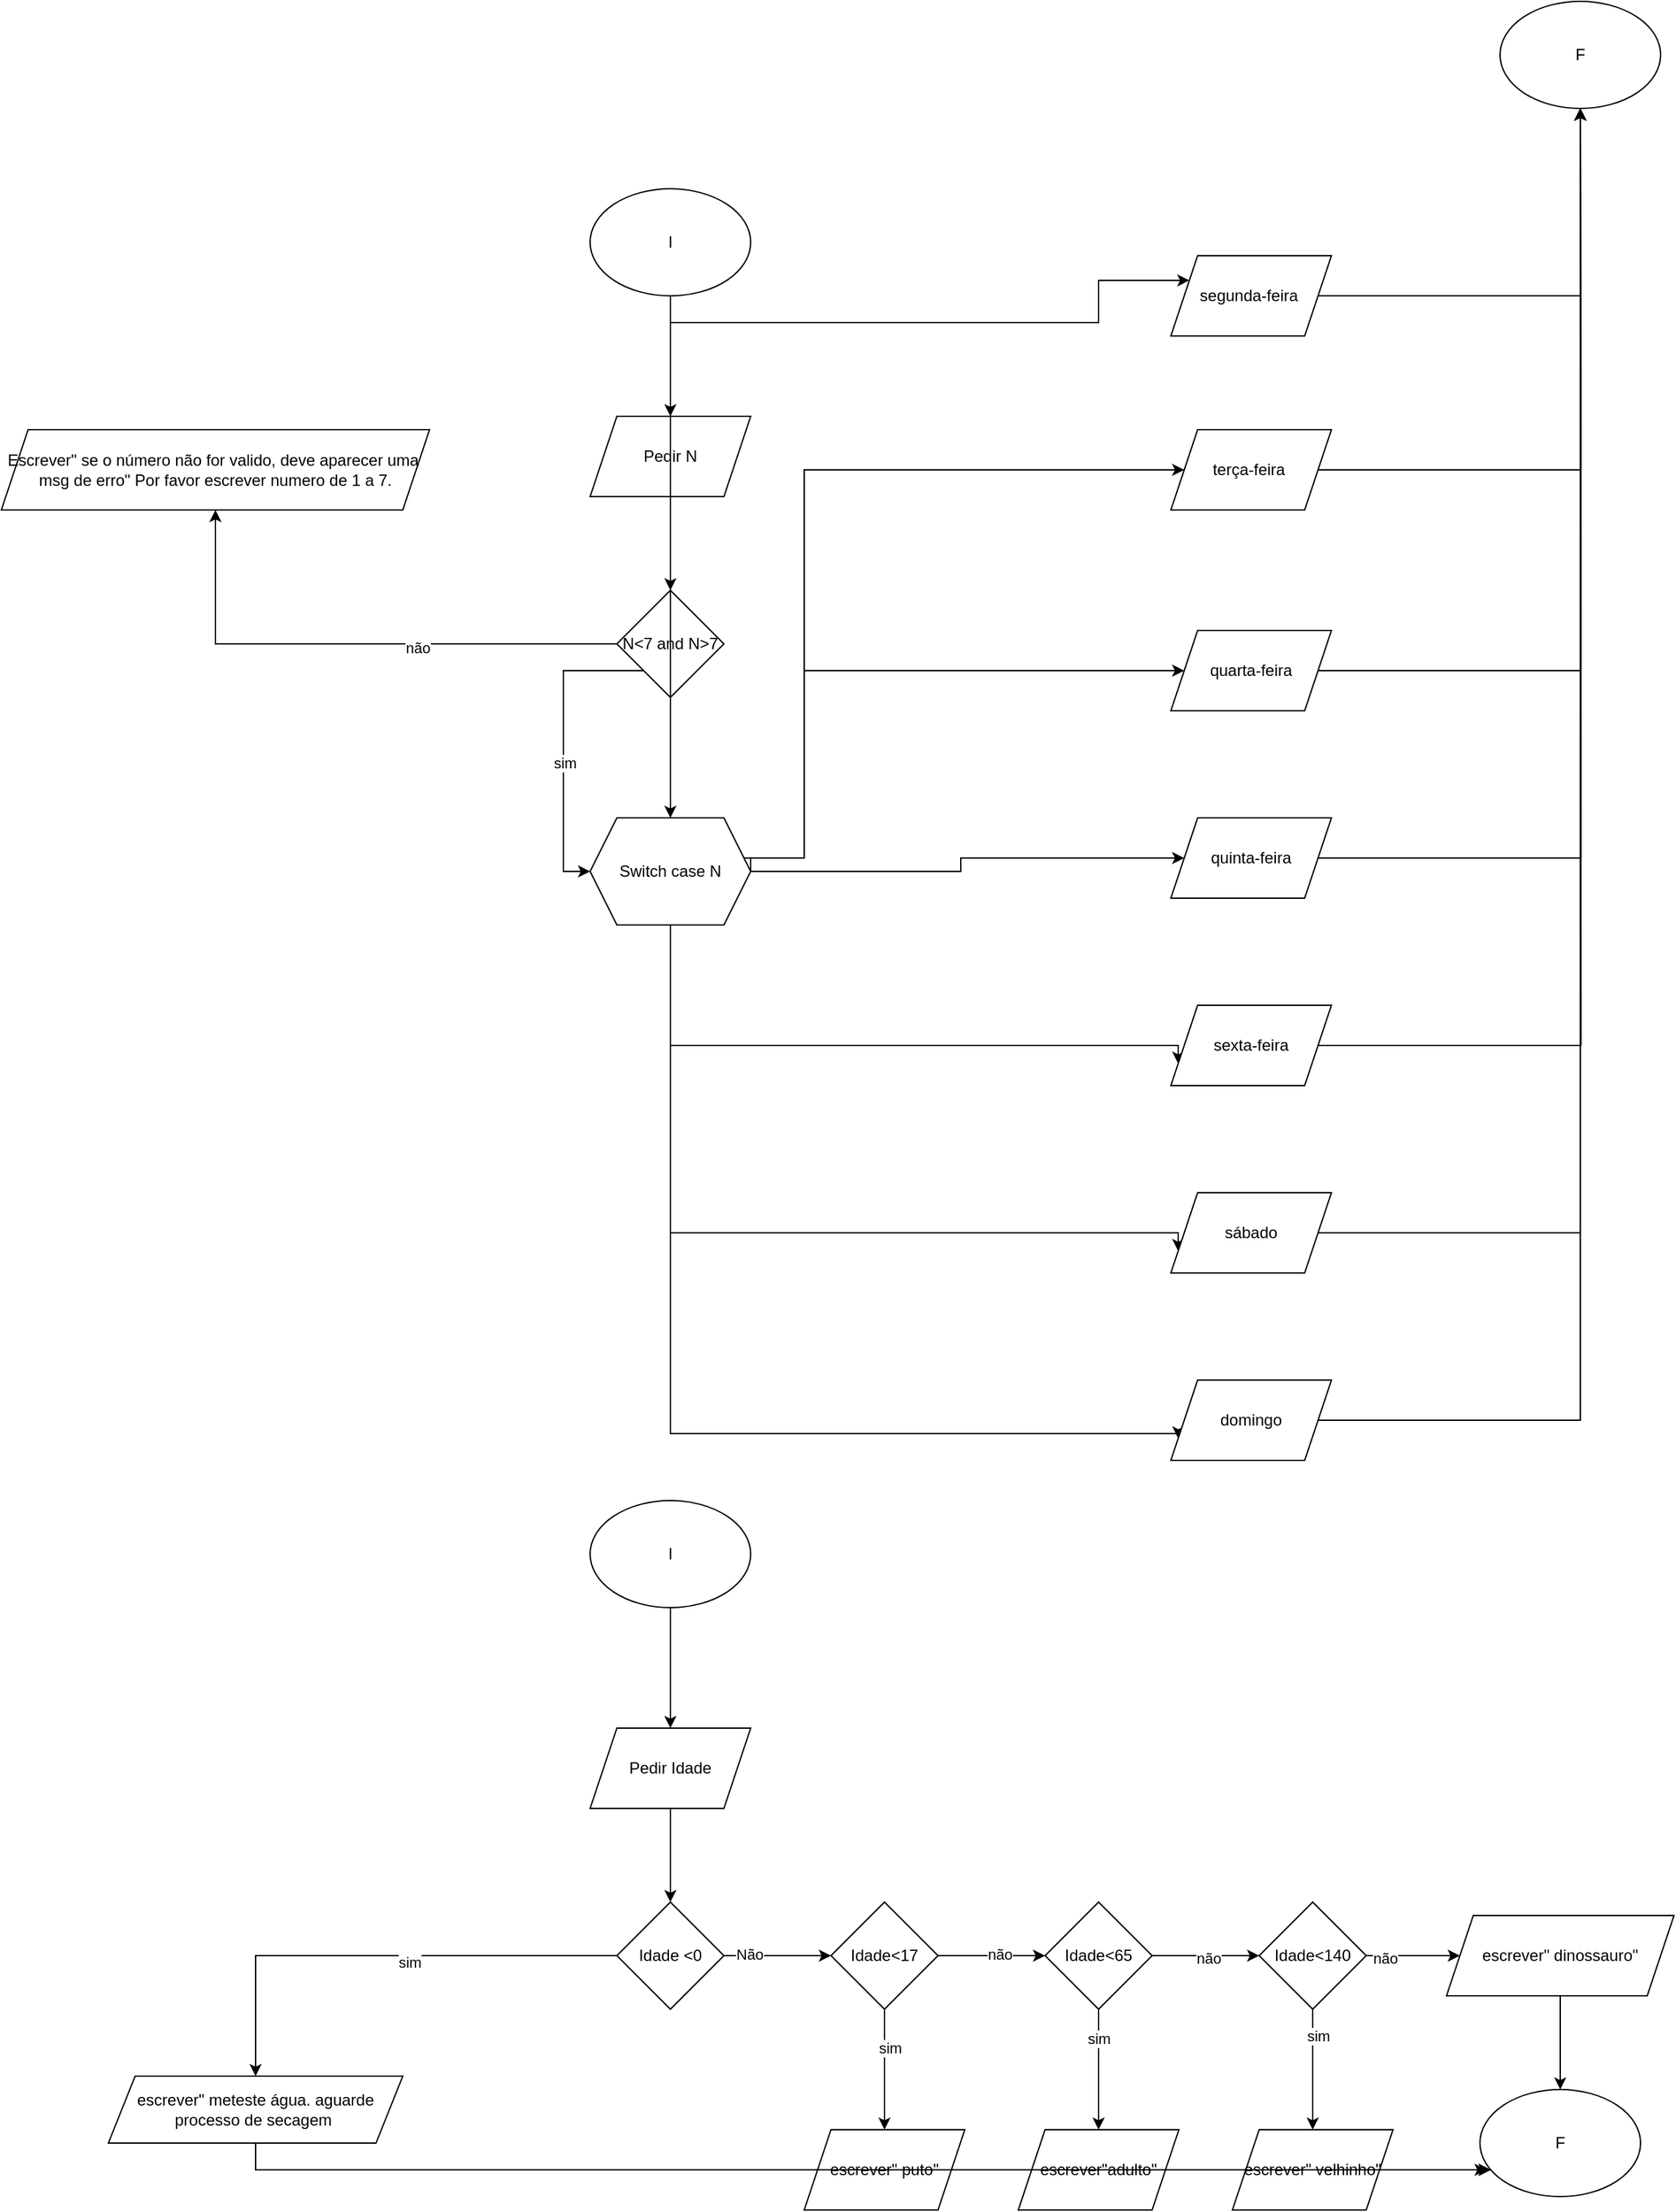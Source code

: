 <mxfile version="28.2.4">
  <diagram name="Página-1" id="Y2SIUoU0yFXBCG4LstTl">
    <mxGraphModel dx="3978" dy="2916" grid="1" gridSize="10" guides="1" tooltips="1" connect="1" arrows="1" fold="1" page="1" pageScale="1" pageWidth="827" pageHeight="1169" math="0" shadow="0">
      <root>
        <mxCell id="0" />
        <mxCell id="1" parent="0" />
        <mxCell id="9BphIzVdrgAz0ulLXiWm-11" value="" style="edgeStyle=orthogonalEdgeStyle;rounded=0;orthogonalLoop=1;jettySize=auto;html=1;" edge="1" parent="1" source="9BphIzVdrgAz0ulLXiWm-1" target="9BphIzVdrgAz0ulLXiWm-10">
          <mxGeometry relative="1" as="geometry" />
        </mxCell>
        <mxCell id="9BphIzVdrgAz0ulLXiWm-1" value="I" style="ellipse;whiteSpace=wrap;html=1;" vertex="1" parent="1">
          <mxGeometry x="-80" y="-50" width="120" height="80" as="geometry" />
        </mxCell>
        <mxCell id="9BphIzVdrgAz0ulLXiWm-13" value="" style="edgeStyle=orthogonalEdgeStyle;rounded=0;orthogonalLoop=1;jettySize=auto;html=1;" edge="1" parent="1" source="9BphIzVdrgAz0ulLXiWm-10" target="9BphIzVdrgAz0ulLXiWm-12">
          <mxGeometry relative="1" as="geometry" />
        </mxCell>
        <mxCell id="9BphIzVdrgAz0ulLXiWm-10" value="Pedir N" style="shape=parallelogram;perimeter=parallelogramPerimeter;whiteSpace=wrap;html=1;fixedSize=1;" vertex="1" parent="1">
          <mxGeometry x="-80" y="120" width="120" height="60" as="geometry" />
        </mxCell>
        <mxCell id="9BphIzVdrgAz0ulLXiWm-15" value="" style="edgeStyle=orthogonalEdgeStyle;rounded=0;orthogonalLoop=1;jettySize=auto;html=1;" edge="1" parent="1" source="9BphIzVdrgAz0ulLXiWm-12" target="9BphIzVdrgAz0ulLXiWm-14">
          <mxGeometry relative="1" as="geometry" />
        </mxCell>
        <mxCell id="9BphIzVdrgAz0ulLXiWm-31" value="" style="edgeStyle=orthogonalEdgeStyle;rounded=0;orthogonalLoop=1;jettySize=auto;html=1;" edge="1" parent="1" source="9BphIzVdrgAz0ulLXiWm-12" target="9BphIzVdrgAz0ulLXiWm-30">
          <mxGeometry relative="1" as="geometry" />
        </mxCell>
        <mxCell id="9BphIzVdrgAz0ulLXiWm-44" value="não" style="edgeLabel;html=1;align=center;verticalAlign=middle;resizable=0;points=[];" vertex="1" connectable="0" parent="9BphIzVdrgAz0ulLXiWm-31">
          <mxGeometry x="-0.255" y="3" relative="1" as="geometry">
            <mxPoint as="offset" />
          </mxGeometry>
        </mxCell>
        <mxCell id="9BphIzVdrgAz0ulLXiWm-45" style="edgeStyle=orthogonalEdgeStyle;rounded=0;orthogonalLoop=1;jettySize=auto;html=1;entryX=0;entryY=0.5;entryDx=0;entryDy=0;" edge="1" parent="1" source="9BphIzVdrgAz0ulLXiWm-12" target="9BphIzVdrgAz0ulLXiWm-14">
          <mxGeometry relative="1" as="geometry">
            <Array as="points">
              <mxPoint x="-100" y="310" />
              <mxPoint x="-100" y="460" />
            </Array>
          </mxGeometry>
        </mxCell>
        <mxCell id="9BphIzVdrgAz0ulLXiWm-46" value="sim" style="edgeLabel;html=1;align=center;verticalAlign=middle;resizable=0;points=[];" vertex="1" connectable="0" parent="9BphIzVdrgAz0ulLXiWm-45">
          <mxGeometry x="0.122" y="1" relative="1" as="geometry">
            <mxPoint as="offset" />
          </mxGeometry>
        </mxCell>
        <mxCell id="9BphIzVdrgAz0ulLXiWm-12" value="N&amp;lt;7 and N&amp;gt;7" style="rhombus;whiteSpace=wrap;html=1;" vertex="1" parent="1">
          <mxGeometry x="-60" y="250" width="80" height="80" as="geometry" />
        </mxCell>
        <mxCell id="9BphIzVdrgAz0ulLXiWm-35" style="edgeStyle=orthogonalEdgeStyle;rounded=0;orthogonalLoop=1;jettySize=auto;html=1;entryX=0;entryY=0.5;entryDx=0;entryDy=0;exitX=1;exitY=0.5;exitDx=0;exitDy=0;" edge="1" parent="1" source="9BphIzVdrgAz0ulLXiWm-14" target="9BphIzVdrgAz0ulLXiWm-18">
          <mxGeometry relative="1" as="geometry">
            <Array as="points">
              <mxPoint x="80" y="450" />
              <mxPoint x="80" y="160" />
            </Array>
          </mxGeometry>
        </mxCell>
        <mxCell id="9BphIzVdrgAz0ulLXiWm-36" style="edgeStyle=orthogonalEdgeStyle;rounded=0;orthogonalLoop=1;jettySize=auto;html=1;entryX=0;entryY=0.5;entryDx=0;entryDy=0;" edge="1" parent="1" source="9BphIzVdrgAz0ulLXiWm-14" target="9BphIzVdrgAz0ulLXiWm-20">
          <mxGeometry relative="1" as="geometry">
            <Array as="points">
              <mxPoint x="80" y="450" />
              <mxPoint x="80" y="310" />
            </Array>
          </mxGeometry>
        </mxCell>
        <mxCell id="9BphIzVdrgAz0ulLXiWm-39" style="edgeStyle=orthogonalEdgeStyle;rounded=0;orthogonalLoop=1;jettySize=auto;html=1;entryX=0;entryY=0.5;entryDx=0;entryDy=0;exitX=1;exitY=0.5;exitDx=0;exitDy=0;" edge="1" parent="1" source="9BphIzVdrgAz0ulLXiWm-14" target="9BphIzVdrgAz0ulLXiWm-22">
          <mxGeometry relative="1" as="geometry" />
        </mxCell>
        <mxCell id="9BphIzVdrgAz0ulLXiWm-40" style="edgeStyle=orthogonalEdgeStyle;rounded=0;orthogonalLoop=1;jettySize=auto;html=1;entryX=0;entryY=0.75;entryDx=0;entryDy=0;" edge="1" parent="1" source="9BphIzVdrgAz0ulLXiWm-14" target="9BphIzVdrgAz0ulLXiWm-24">
          <mxGeometry relative="1" as="geometry">
            <Array as="points">
              <mxPoint x="-20" y="590" />
              <mxPoint x="360" y="590" />
            </Array>
          </mxGeometry>
        </mxCell>
        <mxCell id="9BphIzVdrgAz0ulLXiWm-41" style="edgeStyle=orthogonalEdgeStyle;rounded=0;orthogonalLoop=1;jettySize=auto;html=1;entryX=0;entryY=0.75;entryDx=0;entryDy=0;" edge="1" parent="1" source="9BphIzVdrgAz0ulLXiWm-14" target="9BphIzVdrgAz0ulLXiWm-26">
          <mxGeometry relative="1" as="geometry">
            <Array as="points">
              <mxPoint x="-20" y="730" />
              <mxPoint x="360" y="730" />
            </Array>
          </mxGeometry>
        </mxCell>
        <mxCell id="9BphIzVdrgAz0ulLXiWm-42" style="edgeStyle=orthogonalEdgeStyle;rounded=0;orthogonalLoop=1;jettySize=auto;html=1;entryX=0;entryY=0.75;entryDx=0;entryDy=0;" edge="1" parent="1" source="9BphIzVdrgAz0ulLXiWm-14" target="9BphIzVdrgAz0ulLXiWm-28">
          <mxGeometry relative="1" as="geometry">
            <Array as="points">
              <mxPoint x="-20" y="880" />
              <mxPoint x="360" y="880" />
            </Array>
          </mxGeometry>
        </mxCell>
        <mxCell id="9BphIzVdrgAz0ulLXiWm-43" style="edgeStyle=orthogonalEdgeStyle;rounded=0;orthogonalLoop=1;jettySize=auto;html=1;entryX=0;entryY=0.25;entryDx=0;entryDy=0;" edge="1" parent="1" source="9BphIzVdrgAz0ulLXiWm-14" target="9BphIzVdrgAz0ulLXiWm-16">
          <mxGeometry relative="1" as="geometry">
            <Array as="points">
              <mxPoint x="-20" y="50" />
              <mxPoint x="300" y="50" />
              <mxPoint x="300" y="19" />
            </Array>
          </mxGeometry>
        </mxCell>
        <mxCell id="9BphIzVdrgAz0ulLXiWm-14" value="Switch case N" style="shape=hexagon;perimeter=hexagonPerimeter2;whiteSpace=wrap;html=1;fixedSize=1;" vertex="1" parent="1">
          <mxGeometry x="-80" y="420" width="120" height="80" as="geometry" />
        </mxCell>
        <mxCell id="9BphIzVdrgAz0ulLXiWm-49" style="edgeStyle=orthogonalEdgeStyle;rounded=0;orthogonalLoop=1;jettySize=auto;html=1;" edge="1" parent="1" source="9BphIzVdrgAz0ulLXiWm-16" target="9BphIzVdrgAz0ulLXiWm-47">
          <mxGeometry relative="1" as="geometry" />
        </mxCell>
        <mxCell id="9BphIzVdrgAz0ulLXiWm-16" value="segunda-feira&amp;nbsp;" style="shape=parallelogram;perimeter=parallelogramPerimeter;whiteSpace=wrap;html=1;fixedSize=1;" vertex="1" parent="1">
          <mxGeometry x="354" width="120" height="60" as="geometry" />
        </mxCell>
        <mxCell id="9BphIzVdrgAz0ulLXiWm-50" style="edgeStyle=orthogonalEdgeStyle;rounded=0;orthogonalLoop=1;jettySize=auto;html=1;exitX=1;exitY=0.5;exitDx=0;exitDy=0;" edge="1" parent="1" source="9BphIzVdrgAz0ulLXiWm-18">
          <mxGeometry relative="1" as="geometry">
            <mxPoint x="660" y="-120" as="targetPoint" />
          </mxGeometry>
        </mxCell>
        <mxCell id="9BphIzVdrgAz0ulLXiWm-18" value="terça-feira&amp;nbsp;" style="shape=parallelogram;perimeter=parallelogramPerimeter;whiteSpace=wrap;html=1;fixedSize=1;" vertex="1" parent="1">
          <mxGeometry x="354" y="130" width="120" height="60" as="geometry" />
        </mxCell>
        <mxCell id="9BphIzVdrgAz0ulLXiWm-51" style="edgeStyle=orthogonalEdgeStyle;rounded=0;orthogonalLoop=1;jettySize=auto;html=1;" edge="1" parent="1" source="9BphIzVdrgAz0ulLXiWm-20">
          <mxGeometry relative="1" as="geometry">
            <mxPoint x="660" y="-110" as="targetPoint" />
          </mxGeometry>
        </mxCell>
        <mxCell id="9BphIzVdrgAz0ulLXiWm-20" value="quarta-feira" style="shape=parallelogram;perimeter=parallelogramPerimeter;whiteSpace=wrap;html=1;fixedSize=1;" vertex="1" parent="1">
          <mxGeometry x="354" y="280" width="120" height="60" as="geometry" />
        </mxCell>
        <mxCell id="9BphIzVdrgAz0ulLXiWm-52" style="edgeStyle=orthogonalEdgeStyle;rounded=0;orthogonalLoop=1;jettySize=auto;html=1;" edge="1" parent="1" source="9BphIzVdrgAz0ulLXiWm-22">
          <mxGeometry relative="1" as="geometry">
            <mxPoint x="660" y="-110" as="targetPoint" />
          </mxGeometry>
        </mxCell>
        <mxCell id="9BphIzVdrgAz0ulLXiWm-22" value="quinta-feira" style="shape=parallelogram;perimeter=parallelogramPerimeter;whiteSpace=wrap;html=1;fixedSize=1;" vertex="1" parent="1">
          <mxGeometry x="354" y="420" width="120" height="60" as="geometry" />
        </mxCell>
        <mxCell id="9BphIzVdrgAz0ulLXiWm-53" style="edgeStyle=orthogonalEdgeStyle;rounded=0;orthogonalLoop=1;jettySize=auto;html=1;" edge="1" parent="1" source="9BphIzVdrgAz0ulLXiWm-24">
          <mxGeometry relative="1" as="geometry">
            <mxPoint x="660" y="-110" as="targetPoint" />
          </mxGeometry>
        </mxCell>
        <mxCell id="9BphIzVdrgAz0ulLXiWm-24" value="sexta-feira" style="shape=parallelogram;perimeter=parallelogramPerimeter;whiteSpace=wrap;html=1;fixedSize=1;" vertex="1" parent="1">
          <mxGeometry x="354" y="560" width="120" height="60" as="geometry" />
        </mxCell>
        <mxCell id="9BphIzVdrgAz0ulLXiWm-54" style="edgeStyle=orthogonalEdgeStyle;rounded=0;orthogonalLoop=1;jettySize=auto;html=1;entryX=0.5;entryY=1;entryDx=0;entryDy=0;" edge="1" parent="1" source="9BphIzVdrgAz0ulLXiWm-26" target="9BphIzVdrgAz0ulLXiWm-47">
          <mxGeometry relative="1" as="geometry" />
        </mxCell>
        <mxCell id="9BphIzVdrgAz0ulLXiWm-26" value="sábado" style="shape=parallelogram;perimeter=parallelogramPerimeter;whiteSpace=wrap;html=1;fixedSize=1;" vertex="1" parent="1">
          <mxGeometry x="354" y="700" width="120" height="60" as="geometry" />
        </mxCell>
        <mxCell id="9BphIzVdrgAz0ulLXiWm-48" value="" style="edgeStyle=orthogonalEdgeStyle;rounded=0;orthogonalLoop=1;jettySize=auto;html=1;" edge="1" parent="1" source="9BphIzVdrgAz0ulLXiWm-28" target="9BphIzVdrgAz0ulLXiWm-47">
          <mxGeometry relative="1" as="geometry" />
        </mxCell>
        <mxCell id="9BphIzVdrgAz0ulLXiWm-28" value="domingo" style="shape=parallelogram;perimeter=parallelogramPerimeter;whiteSpace=wrap;html=1;fixedSize=1;" vertex="1" parent="1">
          <mxGeometry x="354" y="840" width="120" height="60" as="geometry" />
        </mxCell>
        <mxCell id="9BphIzVdrgAz0ulLXiWm-30" value="Escrever&quot; se o número não for valido, deve aparecer uma&amp;nbsp; msg de erro&quot; Por favor escrever numero de 1 a 7." style="shape=parallelogram;perimeter=parallelogramPerimeter;whiteSpace=wrap;html=1;fixedSize=1;" vertex="1" parent="1">
          <mxGeometry x="-520" y="130" width="320" height="60" as="geometry" />
        </mxCell>
        <mxCell id="9BphIzVdrgAz0ulLXiWm-47" value="F" style="ellipse;whiteSpace=wrap;html=1;" vertex="1" parent="1">
          <mxGeometry x="600" y="-190" width="120" height="80" as="geometry" />
        </mxCell>
        <mxCell id="9BphIzVdrgAz0ulLXiWm-57" value="" style="edgeStyle=orthogonalEdgeStyle;rounded=0;orthogonalLoop=1;jettySize=auto;html=1;" edge="1" parent="1" source="9BphIzVdrgAz0ulLXiWm-55" target="9BphIzVdrgAz0ulLXiWm-56">
          <mxGeometry relative="1" as="geometry" />
        </mxCell>
        <mxCell id="9BphIzVdrgAz0ulLXiWm-55" value="I" style="ellipse;whiteSpace=wrap;html=1;" vertex="1" parent="1">
          <mxGeometry x="-80" y="930" width="120" height="80" as="geometry" />
        </mxCell>
        <mxCell id="9BphIzVdrgAz0ulLXiWm-61" value="" style="edgeStyle=orthogonalEdgeStyle;rounded=0;orthogonalLoop=1;jettySize=auto;html=1;" edge="1" parent="1" source="9BphIzVdrgAz0ulLXiWm-56" target="9BphIzVdrgAz0ulLXiWm-60">
          <mxGeometry relative="1" as="geometry" />
        </mxCell>
        <mxCell id="9BphIzVdrgAz0ulLXiWm-56" value="Pedir Idade" style="shape=parallelogram;perimeter=parallelogramPerimeter;whiteSpace=wrap;html=1;fixedSize=1;" vertex="1" parent="1">
          <mxGeometry x="-80" y="1100" width="120" height="60" as="geometry" />
        </mxCell>
        <mxCell id="9BphIzVdrgAz0ulLXiWm-63" value="" style="edgeStyle=orthogonalEdgeStyle;rounded=0;orthogonalLoop=1;jettySize=auto;html=1;" edge="1" parent="1" source="9BphIzVdrgAz0ulLXiWm-60" target="9BphIzVdrgAz0ulLXiWm-62">
          <mxGeometry relative="1" as="geometry" />
        </mxCell>
        <mxCell id="9BphIzVdrgAz0ulLXiWm-68" value="Não" style="edgeLabel;html=1;align=center;verticalAlign=middle;resizable=0;points=[];" vertex="1" connectable="0" parent="9BphIzVdrgAz0ulLXiWm-63">
          <mxGeometry x="-0.525" y="1" relative="1" as="geometry">
            <mxPoint as="offset" />
          </mxGeometry>
        </mxCell>
        <mxCell id="9BphIzVdrgAz0ulLXiWm-82" value="" style="edgeStyle=orthogonalEdgeStyle;rounded=0;orthogonalLoop=1;jettySize=auto;html=1;" edge="1" parent="1" source="9BphIzVdrgAz0ulLXiWm-60" target="9BphIzVdrgAz0ulLXiWm-81">
          <mxGeometry relative="1" as="geometry" />
        </mxCell>
        <mxCell id="9BphIzVdrgAz0ulLXiWm-88" value="sim" style="edgeLabel;html=1;align=center;verticalAlign=middle;resizable=0;points=[];" vertex="1" connectable="0" parent="9BphIzVdrgAz0ulLXiWm-82">
          <mxGeometry x="-0.139" y="5" relative="1" as="geometry">
            <mxPoint as="offset" />
          </mxGeometry>
        </mxCell>
        <mxCell id="9BphIzVdrgAz0ulLXiWm-60" value="Idade &amp;lt;0" style="rhombus;whiteSpace=wrap;html=1;" vertex="1" parent="1">
          <mxGeometry x="-60" y="1230" width="80" height="80" as="geometry" />
        </mxCell>
        <mxCell id="9BphIzVdrgAz0ulLXiWm-65" value="" style="edgeStyle=orthogonalEdgeStyle;rounded=0;orthogonalLoop=1;jettySize=auto;html=1;" edge="1" parent="1" source="9BphIzVdrgAz0ulLXiWm-62" target="9BphIzVdrgAz0ulLXiWm-64">
          <mxGeometry relative="1" as="geometry" />
        </mxCell>
        <mxCell id="9BphIzVdrgAz0ulLXiWm-69" value="não" style="edgeLabel;html=1;align=center;verticalAlign=middle;resizable=0;points=[];" vertex="1" connectable="0" parent="9BphIzVdrgAz0ulLXiWm-65">
          <mxGeometry x="0.15" y="1" relative="1" as="geometry">
            <mxPoint as="offset" />
          </mxGeometry>
        </mxCell>
        <mxCell id="9BphIzVdrgAz0ulLXiWm-80" value="" style="edgeStyle=orthogonalEdgeStyle;rounded=0;orthogonalLoop=1;jettySize=auto;html=1;" edge="1" parent="1" source="9BphIzVdrgAz0ulLXiWm-62" target="9BphIzVdrgAz0ulLXiWm-79">
          <mxGeometry relative="1" as="geometry" />
        </mxCell>
        <mxCell id="9BphIzVdrgAz0ulLXiWm-86" value="sim" style="edgeLabel;html=1;align=center;verticalAlign=middle;resizable=0;points=[];" vertex="1" connectable="0" parent="9BphIzVdrgAz0ulLXiWm-80">
          <mxGeometry x="-0.356" y="4" relative="1" as="geometry">
            <mxPoint as="offset" />
          </mxGeometry>
        </mxCell>
        <mxCell id="9BphIzVdrgAz0ulLXiWm-62" value="Idade&amp;lt;17" style="rhombus;whiteSpace=wrap;html=1;" vertex="1" parent="1">
          <mxGeometry x="100" y="1230" width="80" height="80" as="geometry" />
        </mxCell>
        <mxCell id="9BphIzVdrgAz0ulLXiWm-67" value="" style="edgeStyle=orthogonalEdgeStyle;rounded=0;orthogonalLoop=1;jettySize=auto;html=1;" edge="1" parent="1" source="9BphIzVdrgAz0ulLXiWm-64" target="9BphIzVdrgAz0ulLXiWm-66">
          <mxGeometry relative="1" as="geometry" />
        </mxCell>
        <mxCell id="9BphIzVdrgAz0ulLXiWm-70" value="não" style="edgeLabel;html=1;align=center;verticalAlign=middle;resizable=0;points=[];" vertex="1" connectable="0" parent="9BphIzVdrgAz0ulLXiWm-67">
          <mxGeometry x="0.05" y="-2" relative="1" as="geometry">
            <mxPoint as="offset" />
          </mxGeometry>
        </mxCell>
        <mxCell id="9BphIzVdrgAz0ulLXiWm-78" value="" style="edgeStyle=orthogonalEdgeStyle;rounded=0;orthogonalLoop=1;jettySize=auto;html=1;" edge="1" parent="1" source="9BphIzVdrgAz0ulLXiWm-64" target="9BphIzVdrgAz0ulLXiWm-77">
          <mxGeometry relative="1" as="geometry" />
        </mxCell>
        <mxCell id="9BphIzVdrgAz0ulLXiWm-85" value="sim" style="edgeLabel;html=1;align=center;verticalAlign=middle;resizable=0;points=[];" vertex="1" connectable="0" parent="9BphIzVdrgAz0ulLXiWm-78">
          <mxGeometry x="-0.511" relative="1" as="geometry">
            <mxPoint as="offset" />
          </mxGeometry>
        </mxCell>
        <mxCell id="9BphIzVdrgAz0ulLXiWm-64" value="Idade&amp;lt;65" style="rhombus;whiteSpace=wrap;html=1;" vertex="1" parent="1">
          <mxGeometry x="260" y="1230" width="80" height="80" as="geometry" />
        </mxCell>
        <mxCell id="9BphIzVdrgAz0ulLXiWm-74" value="" style="edgeStyle=orthogonalEdgeStyle;rounded=0;orthogonalLoop=1;jettySize=auto;html=1;" edge="1" parent="1" source="9BphIzVdrgAz0ulLXiWm-66" target="9BphIzVdrgAz0ulLXiWm-73">
          <mxGeometry relative="1" as="geometry" />
        </mxCell>
        <mxCell id="9BphIzVdrgAz0ulLXiWm-83" value="não" style="edgeLabel;html=1;align=center;verticalAlign=middle;resizable=0;points=[];" vertex="1" connectable="0" parent="9BphIzVdrgAz0ulLXiWm-74">
          <mxGeometry x="-0.6" y="-2" relative="1" as="geometry">
            <mxPoint as="offset" />
          </mxGeometry>
        </mxCell>
        <mxCell id="9BphIzVdrgAz0ulLXiWm-76" value="" style="edgeStyle=orthogonalEdgeStyle;rounded=0;orthogonalLoop=1;jettySize=auto;html=1;" edge="1" parent="1" source="9BphIzVdrgAz0ulLXiWm-66" target="9BphIzVdrgAz0ulLXiWm-75">
          <mxGeometry relative="1" as="geometry" />
        </mxCell>
        <mxCell id="9BphIzVdrgAz0ulLXiWm-84" value="sim" style="edgeLabel;html=1;align=center;verticalAlign=middle;resizable=0;points=[];" vertex="1" connectable="0" parent="9BphIzVdrgAz0ulLXiWm-76">
          <mxGeometry x="-0.556" y="4" relative="1" as="geometry">
            <mxPoint as="offset" />
          </mxGeometry>
        </mxCell>
        <mxCell id="9BphIzVdrgAz0ulLXiWm-66" value="Idade&amp;lt;140" style="rhombus;whiteSpace=wrap;html=1;" vertex="1" parent="1">
          <mxGeometry x="420" y="1230" width="80" height="80" as="geometry" />
        </mxCell>
        <mxCell id="9BphIzVdrgAz0ulLXiWm-90" value="" style="edgeStyle=orthogonalEdgeStyle;rounded=0;orthogonalLoop=1;jettySize=auto;html=1;" edge="1" parent="1" source="9BphIzVdrgAz0ulLXiWm-73" target="9BphIzVdrgAz0ulLXiWm-89">
          <mxGeometry relative="1" as="geometry" />
        </mxCell>
        <mxCell id="9BphIzVdrgAz0ulLXiWm-73" value="escrever&quot; dinossauro&quot;" style="shape=parallelogram;perimeter=parallelogramPerimeter;whiteSpace=wrap;html=1;fixedSize=1;" vertex="1" parent="1">
          <mxGeometry x="560" y="1240" width="170" height="60" as="geometry" />
        </mxCell>
        <mxCell id="9BphIzVdrgAz0ulLXiWm-91" value="" style="edgeStyle=orthogonalEdgeStyle;rounded=0;orthogonalLoop=1;jettySize=auto;html=1;" edge="1" parent="1" source="9BphIzVdrgAz0ulLXiWm-75" target="9BphIzVdrgAz0ulLXiWm-89">
          <mxGeometry relative="1" as="geometry">
            <Array as="points">
              <mxPoint x="520" y="1440" />
              <mxPoint x="520" y="1440" />
            </Array>
          </mxGeometry>
        </mxCell>
        <mxCell id="9BphIzVdrgAz0ulLXiWm-75" value="escrever&quot; velhinho&quot;" style="shape=parallelogram;perimeter=parallelogramPerimeter;whiteSpace=wrap;html=1;fixedSize=1;" vertex="1" parent="1">
          <mxGeometry x="400" y="1400" width="120" height="60" as="geometry" />
        </mxCell>
        <mxCell id="9BphIzVdrgAz0ulLXiWm-92" style="edgeStyle=orthogonalEdgeStyle;rounded=0;orthogonalLoop=1;jettySize=auto;html=1;" edge="1" parent="1" source="9BphIzVdrgAz0ulLXiWm-77" target="9BphIzVdrgAz0ulLXiWm-89">
          <mxGeometry relative="1" as="geometry">
            <Array as="points">
              <mxPoint x="550" y="1430" />
              <mxPoint x="550" y="1430" />
            </Array>
          </mxGeometry>
        </mxCell>
        <mxCell id="9BphIzVdrgAz0ulLXiWm-77" value="escrever&quot;adulto&quot;" style="shape=parallelogram;perimeter=parallelogramPerimeter;whiteSpace=wrap;html=1;fixedSize=1;" vertex="1" parent="1">
          <mxGeometry x="240" y="1400" width="120" height="60" as="geometry" />
        </mxCell>
        <mxCell id="9BphIzVdrgAz0ulLXiWm-93" style="edgeStyle=orthogonalEdgeStyle;rounded=0;orthogonalLoop=1;jettySize=auto;html=1;" edge="1" parent="1" source="9BphIzVdrgAz0ulLXiWm-79">
          <mxGeometry relative="1" as="geometry">
            <mxPoint x="590" y="1430" as="targetPoint" />
          </mxGeometry>
        </mxCell>
        <mxCell id="9BphIzVdrgAz0ulLXiWm-79" value="escrever&quot; puto&quot;" style="shape=parallelogram;perimeter=parallelogramPerimeter;whiteSpace=wrap;html=1;fixedSize=1;" vertex="1" parent="1">
          <mxGeometry x="80" y="1400" width="120" height="60" as="geometry" />
        </mxCell>
        <mxCell id="9BphIzVdrgAz0ulLXiWm-96" style="edgeStyle=orthogonalEdgeStyle;rounded=0;orthogonalLoop=1;jettySize=auto;html=1;" edge="1" parent="1" source="9BphIzVdrgAz0ulLXiWm-81" target="9BphIzVdrgAz0ulLXiWm-89">
          <mxGeometry relative="1" as="geometry">
            <Array as="points">
              <mxPoint x="-330" y="1430" />
            </Array>
          </mxGeometry>
        </mxCell>
        <mxCell id="9BphIzVdrgAz0ulLXiWm-81" value="escrever&quot; meteste água. aguarde processo de secagem&amp;nbsp;" style="shape=parallelogram;perimeter=parallelogramPerimeter;whiteSpace=wrap;html=1;fixedSize=1;" vertex="1" parent="1">
          <mxGeometry x="-440" y="1360" width="220" height="50" as="geometry" />
        </mxCell>
        <mxCell id="9BphIzVdrgAz0ulLXiWm-89" value="F" style="ellipse;whiteSpace=wrap;html=1;" vertex="1" parent="1">
          <mxGeometry x="585" y="1370" width="120" height="80" as="geometry" />
        </mxCell>
      </root>
    </mxGraphModel>
  </diagram>
</mxfile>
